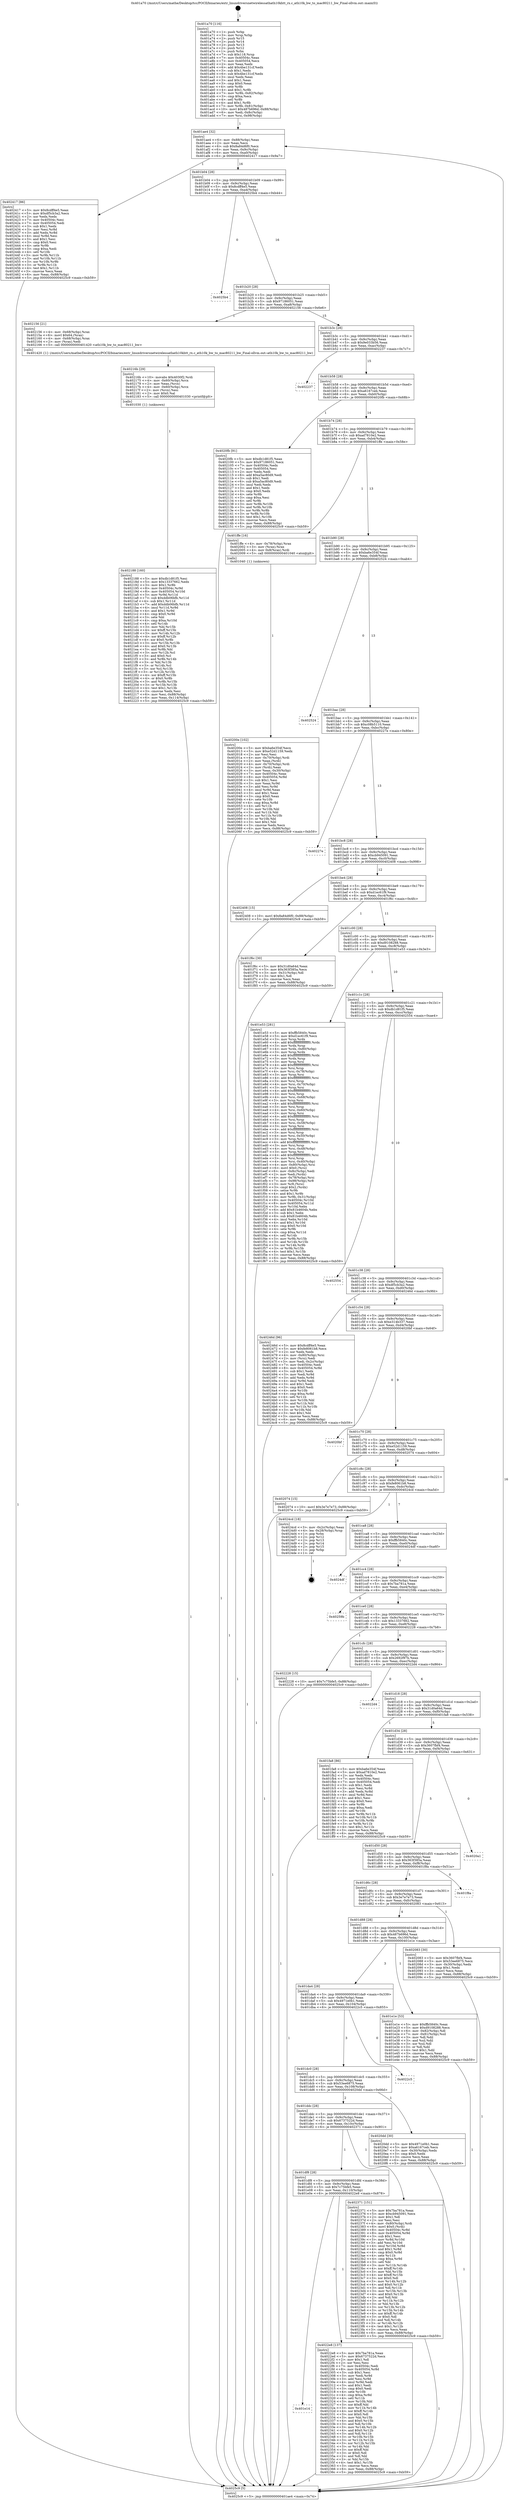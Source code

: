 digraph "0x401a70" {
  label = "0x401a70 (/mnt/c/Users/mathe/Desktop/tcc/POCII/binaries/extr_linuxdriversnetwirelessathath10khtt_rx.c_ath10k_bw_to_mac80211_bw_Final-ollvm.out::main(0))"
  labelloc = "t"
  node[shape=record]

  Entry [label="",width=0.3,height=0.3,shape=circle,fillcolor=black,style=filled]
  "0x401ae4" [label="{
     0x401ae4 [32]\l
     | [instrs]\l
     &nbsp;&nbsp;0x401ae4 \<+6\>: mov -0x88(%rbp),%eax\l
     &nbsp;&nbsp;0x401aea \<+2\>: mov %eax,%ecx\l
     &nbsp;&nbsp;0x401aec \<+6\>: sub $0x8a84d6f0,%ecx\l
     &nbsp;&nbsp;0x401af2 \<+6\>: mov %eax,-0x9c(%rbp)\l
     &nbsp;&nbsp;0x401af8 \<+6\>: mov %ecx,-0xa0(%rbp)\l
     &nbsp;&nbsp;0x401afe \<+6\>: je 0000000000402417 \<main+0x9a7\>\l
  }"]
  "0x402417" [label="{
     0x402417 [86]\l
     | [instrs]\l
     &nbsp;&nbsp;0x402417 \<+5\>: mov $0x8cdff4e5,%eax\l
     &nbsp;&nbsp;0x40241c \<+5\>: mov $0xdf5cb3a2,%ecx\l
     &nbsp;&nbsp;0x402421 \<+2\>: xor %edx,%edx\l
     &nbsp;&nbsp;0x402423 \<+7\>: mov 0x40504c,%esi\l
     &nbsp;&nbsp;0x40242a \<+7\>: mov 0x405054,%edi\l
     &nbsp;&nbsp;0x402431 \<+3\>: sub $0x1,%edx\l
     &nbsp;&nbsp;0x402434 \<+3\>: mov %esi,%r8d\l
     &nbsp;&nbsp;0x402437 \<+3\>: add %edx,%r8d\l
     &nbsp;&nbsp;0x40243a \<+4\>: imul %r8d,%esi\l
     &nbsp;&nbsp;0x40243e \<+3\>: and $0x1,%esi\l
     &nbsp;&nbsp;0x402441 \<+3\>: cmp $0x0,%esi\l
     &nbsp;&nbsp;0x402444 \<+4\>: sete %r9b\l
     &nbsp;&nbsp;0x402448 \<+3\>: cmp $0xa,%edi\l
     &nbsp;&nbsp;0x40244b \<+4\>: setl %r10b\l
     &nbsp;&nbsp;0x40244f \<+3\>: mov %r9b,%r11b\l
     &nbsp;&nbsp;0x402452 \<+3\>: and %r10b,%r11b\l
     &nbsp;&nbsp;0x402455 \<+3\>: xor %r10b,%r9b\l
     &nbsp;&nbsp;0x402458 \<+3\>: or %r9b,%r11b\l
     &nbsp;&nbsp;0x40245b \<+4\>: test $0x1,%r11b\l
     &nbsp;&nbsp;0x40245f \<+3\>: cmovne %ecx,%eax\l
     &nbsp;&nbsp;0x402462 \<+6\>: mov %eax,-0x88(%rbp)\l
     &nbsp;&nbsp;0x402468 \<+5\>: jmp 00000000004025c9 \<main+0xb59\>\l
  }"]
  "0x401b04" [label="{
     0x401b04 [28]\l
     | [instrs]\l
     &nbsp;&nbsp;0x401b04 \<+5\>: jmp 0000000000401b09 \<main+0x99\>\l
     &nbsp;&nbsp;0x401b09 \<+6\>: mov -0x9c(%rbp),%eax\l
     &nbsp;&nbsp;0x401b0f \<+5\>: sub $0x8cdff4e5,%eax\l
     &nbsp;&nbsp;0x401b14 \<+6\>: mov %eax,-0xa4(%rbp)\l
     &nbsp;&nbsp;0x401b1a \<+6\>: je 00000000004025b4 \<main+0xb44\>\l
  }"]
  Exit [label="",width=0.3,height=0.3,shape=circle,fillcolor=black,style=filled,peripheries=2]
  "0x4025b4" [label="{
     0x4025b4\l
  }", style=dashed]
  "0x401b20" [label="{
     0x401b20 [28]\l
     | [instrs]\l
     &nbsp;&nbsp;0x401b20 \<+5\>: jmp 0000000000401b25 \<main+0xb5\>\l
     &nbsp;&nbsp;0x401b25 \<+6\>: mov -0x9c(%rbp),%eax\l
     &nbsp;&nbsp;0x401b2b \<+5\>: sub $0x97186051,%eax\l
     &nbsp;&nbsp;0x401b30 \<+6\>: mov %eax,-0xa8(%rbp)\l
     &nbsp;&nbsp;0x401b36 \<+6\>: je 0000000000402156 \<main+0x6e6\>\l
  }"]
  "0x401e14" [label="{
     0x401e14\l
  }", style=dashed]
  "0x402156" [label="{
     0x402156 [21]\l
     | [instrs]\l
     &nbsp;&nbsp;0x402156 \<+4\>: mov -0x68(%rbp),%rax\l
     &nbsp;&nbsp;0x40215a \<+6\>: movl $0x64,(%rax)\l
     &nbsp;&nbsp;0x402160 \<+4\>: mov -0x68(%rbp),%rax\l
     &nbsp;&nbsp;0x402164 \<+2\>: mov (%rax),%edi\l
     &nbsp;&nbsp;0x402166 \<+5\>: call 0000000000401420 \<ath10k_bw_to_mac80211_bw\>\l
     | [calls]\l
     &nbsp;&nbsp;0x401420 \{1\} (/mnt/c/Users/mathe/Desktop/tcc/POCII/binaries/extr_linuxdriversnetwirelessathath10khtt_rx.c_ath10k_bw_to_mac80211_bw_Final-ollvm.out::ath10k_bw_to_mac80211_bw)\l
  }"]
  "0x401b3c" [label="{
     0x401b3c [28]\l
     | [instrs]\l
     &nbsp;&nbsp;0x401b3c \<+5\>: jmp 0000000000401b41 \<main+0xd1\>\l
     &nbsp;&nbsp;0x401b41 \<+6\>: mov -0x9c(%rbp),%eax\l
     &nbsp;&nbsp;0x401b47 \<+5\>: sub $0x9e033b56,%eax\l
     &nbsp;&nbsp;0x401b4c \<+6\>: mov %eax,-0xac(%rbp)\l
     &nbsp;&nbsp;0x401b52 \<+6\>: je 0000000000402237 \<main+0x7c7\>\l
  }"]
  "0x4022e8" [label="{
     0x4022e8 [137]\l
     | [instrs]\l
     &nbsp;&nbsp;0x4022e8 \<+5\>: mov $0x7ba781a,%eax\l
     &nbsp;&nbsp;0x4022ed \<+5\>: mov $0x6737522d,%ecx\l
     &nbsp;&nbsp;0x4022f2 \<+2\>: mov $0x1,%dl\l
     &nbsp;&nbsp;0x4022f4 \<+2\>: xor %esi,%esi\l
     &nbsp;&nbsp;0x4022f6 \<+7\>: mov 0x40504c,%edi\l
     &nbsp;&nbsp;0x4022fd \<+8\>: mov 0x405054,%r8d\l
     &nbsp;&nbsp;0x402305 \<+3\>: sub $0x1,%esi\l
     &nbsp;&nbsp;0x402308 \<+3\>: mov %edi,%r9d\l
     &nbsp;&nbsp;0x40230b \<+3\>: add %esi,%r9d\l
     &nbsp;&nbsp;0x40230e \<+4\>: imul %r9d,%edi\l
     &nbsp;&nbsp;0x402312 \<+3\>: and $0x1,%edi\l
     &nbsp;&nbsp;0x402315 \<+3\>: cmp $0x0,%edi\l
     &nbsp;&nbsp;0x402318 \<+4\>: sete %r10b\l
     &nbsp;&nbsp;0x40231c \<+4\>: cmp $0xa,%r8d\l
     &nbsp;&nbsp;0x402320 \<+4\>: setl %r11b\l
     &nbsp;&nbsp;0x402324 \<+3\>: mov %r10b,%bl\l
     &nbsp;&nbsp;0x402327 \<+3\>: xor $0xff,%bl\l
     &nbsp;&nbsp;0x40232a \<+3\>: mov %r11b,%r14b\l
     &nbsp;&nbsp;0x40232d \<+4\>: xor $0xff,%r14b\l
     &nbsp;&nbsp;0x402331 \<+3\>: xor $0x0,%dl\l
     &nbsp;&nbsp;0x402334 \<+3\>: mov %bl,%r15b\l
     &nbsp;&nbsp;0x402337 \<+4\>: and $0x0,%r15b\l
     &nbsp;&nbsp;0x40233b \<+3\>: and %dl,%r10b\l
     &nbsp;&nbsp;0x40233e \<+3\>: mov %r14b,%r12b\l
     &nbsp;&nbsp;0x402341 \<+4\>: and $0x0,%r12b\l
     &nbsp;&nbsp;0x402345 \<+3\>: and %dl,%r11b\l
     &nbsp;&nbsp;0x402348 \<+3\>: or %r10b,%r15b\l
     &nbsp;&nbsp;0x40234b \<+3\>: or %r11b,%r12b\l
     &nbsp;&nbsp;0x40234e \<+3\>: xor %r12b,%r15b\l
     &nbsp;&nbsp;0x402351 \<+3\>: or %r14b,%bl\l
     &nbsp;&nbsp;0x402354 \<+3\>: xor $0xff,%bl\l
     &nbsp;&nbsp;0x402357 \<+3\>: or $0x0,%dl\l
     &nbsp;&nbsp;0x40235a \<+2\>: and %dl,%bl\l
     &nbsp;&nbsp;0x40235c \<+3\>: or %bl,%r15b\l
     &nbsp;&nbsp;0x40235f \<+4\>: test $0x1,%r15b\l
     &nbsp;&nbsp;0x402363 \<+3\>: cmovne %ecx,%eax\l
     &nbsp;&nbsp;0x402366 \<+6\>: mov %eax,-0x88(%rbp)\l
     &nbsp;&nbsp;0x40236c \<+5\>: jmp 00000000004025c9 \<main+0xb59\>\l
  }"]
  "0x402237" [label="{
     0x402237\l
  }", style=dashed]
  "0x401b58" [label="{
     0x401b58 [28]\l
     | [instrs]\l
     &nbsp;&nbsp;0x401b58 \<+5\>: jmp 0000000000401b5d \<main+0xed\>\l
     &nbsp;&nbsp;0x401b5d \<+6\>: mov -0x9c(%rbp),%eax\l
     &nbsp;&nbsp;0x401b63 \<+5\>: sub $0xa6167ceb,%eax\l
     &nbsp;&nbsp;0x401b68 \<+6\>: mov %eax,-0xb0(%rbp)\l
     &nbsp;&nbsp;0x401b6e \<+6\>: je 00000000004020fb \<main+0x68b\>\l
  }"]
  "0x401df8" [label="{
     0x401df8 [28]\l
     | [instrs]\l
     &nbsp;&nbsp;0x401df8 \<+5\>: jmp 0000000000401dfd \<main+0x38d\>\l
     &nbsp;&nbsp;0x401dfd \<+6\>: mov -0x9c(%rbp),%eax\l
     &nbsp;&nbsp;0x401e03 \<+5\>: sub $0x7c75bfe5,%eax\l
     &nbsp;&nbsp;0x401e08 \<+6\>: mov %eax,-0x110(%rbp)\l
     &nbsp;&nbsp;0x401e0e \<+6\>: je 00000000004022e8 \<main+0x878\>\l
  }"]
  "0x4020fb" [label="{
     0x4020fb [91]\l
     | [instrs]\l
     &nbsp;&nbsp;0x4020fb \<+5\>: mov $0xdb1d81f5,%eax\l
     &nbsp;&nbsp;0x402100 \<+5\>: mov $0x97186051,%ecx\l
     &nbsp;&nbsp;0x402105 \<+7\>: mov 0x40504c,%edx\l
     &nbsp;&nbsp;0x40210c \<+7\>: mov 0x405054,%esi\l
     &nbsp;&nbsp;0x402113 \<+2\>: mov %edx,%edi\l
     &nbsp;&nbsp;0x402115 \<+6\>: add $0xa5ac80d9,%edi\l
     &nbsp;&nbsp;0x40211b \<+3\>: sub $0x1,%edi\l
     &nbsp;&nbsp;0x40211e \<+6\>: sub $0xa5ac80d9,%edi\l
     &nbsp;&nbsp;0x402124 \<+3\>: imul %edi,%edx\l
     &nbsp;&nbsp;0x402127 \<+3\>: and $0x1,%edx\l
     &nbsp;&nbsp;0x40212a \<+3\>: cmp $0x0,%edx\l
     &nbsp;&nbsp;0x40212d \<+4\>: sete %r8b\l
     &nbsp;&nbsp;0x402131 \<+3\>: cmp $0xa,%esi\l
     &nbsp;&nbsp;0x402134 \<+4\>: setl %r9b\l
     &nbsp;&nbsp;0x402138 \<+3\>: mov %r8b,%r10b\l
     &nbsp;&nbsp;0x40213b \<+3\>: and %r9b,%r10b\l
     &nbsp;&nbsp;0x40213e \<+3\>: xor %r9b,%r8b\l
     &nbsp;&nbsp;0x402141 \<+3\>: or %r8b,%r10b\l
     &nbsp;&nbsp;0x402144 \<+4\>: test $0x1,%r10b\l
     &nbsp;&nbsp;0x402148 \<+3\>: cmovne %ecx,%eax\l
     &nbsp;&nbsp;0x40214b \<+6\>: mov %eax,-0x88(%rbp)\l
     &nbsp;&nbsp;0x402151 \<+5\>: jmp 00000000004025c9 \<main+0xb59\>\l
  }"]
  "0x401b74" [label="{
     0x401b74 [28]\l
     | [instrs]\l
     &nbsp;&nbsp;0x401b74 \<+5\>: jmp 0000000000401b79 \<main+0x109\>\l
     &nbsp;&nbsp;0x401b79 \<+6\>: mov -0x9c(%rbp),%eax\l
     &nbsp;&nbsp;0x401b7f \<+5\>: sub $0xad7810e2,%eax\l
     &nbsp;&nbsp;0x401b84 \<+6\>: mov %eax,-0xb4(%rbp)\l
     &nbsp;&nbsp;0x401b8a \<+6\>: je 0000000000401ffe \<main+0x58e\>\l
  }"]
  "0x402371" [label="{
     0x402371 [151]\l
     | [instrs]\l
     &nbsp;&nbsp;0x402371 \<+5\>: mov $0x7ba781a,%eax\l
     &nbsp;&nbsp;0x402376 \<+5\>: mov $0xcb945091,%ecx\l
     &nbsp;&nbsp;0x40237b \<+2\>: mov $0x1,%dl\l
     &nbsp;&nbsp;0x40237d \<+2\>: xor %esi,%esi\l
     &nbsp;&nbsp;0x40237f \<+4\>: mov -0x80(%rbp),%rdi\l
     &nbsp;&nbsp;0x402383 \<+6\>: movl $0x0,(%rdi)\l
     &nbsp;&nbsp;0x402389 \<+8\>: mov 0x40504c,%r8d\l
     &nbsp;&nbsp;0x402391 \<+8\>: mov 0x405054,%r9d\l
     &nbsp;&nbsp;0x402399 \<+3\>: sub $0x1,%esi\l
     &nbsp;&nbsp;0x40239c \<+3\>: mov %r8d,%r10d\l
     &nbsp;&nbsp;0x40239f \<+3\>: add %esi,%r10d\l
     &nbsp;&nbsp;0x4023a2 \<+4\>: imul %r10d,%r8d\l
     &nbsp;&nbsp;0x4023a6 \<+4\>: and $0x1,%r8d\l
     &nbsp;&nbsp;0x4023aa \<+4\>: cmp $0x0,%r8d\l
     &nbsp;&nbsp;0x4023ae \<+4\>: sete %r11b\l
     &nbsp;&nbsp;0x4023b2 \<+4\>: cmp $0xa,%r9d\l
     &nbsp;&nbsp;0x4023b6 \<+3\>: setl %bl\l
     &nbsp;&nbsp;0x4023b9 \<+3\>: mov %r11b,%r14b\l
     &nbsp;&nbsp;0x4023bc \<+4\>: xor $0xff,%r14b\l
     &nbsp;&nbsp;0x4023c0 \<+3\>: mov %bl,%r15b\l
     &nbsp;&nbsp;0x4023c3 \<+4\>: xor $0xff,%r15b\l
     &nbsp;&nbsp;0x4023c7 \<+3\>: xor $0x0,%dl\l
     &nbsp;&nbsp;0x4023ca \<+3\>: mov %r14b,%r12b\l
     &nbsp;&nbsp;0x4023cd \<+4\>: and $0x0,%r12b\l
     &nbsp;&nbsp;0x4023d1 \<+3\>: and %dl,%r11b\l
     &nbsp;&nbsp;0x4023d4 \<+3\>: mov %r15b,%r13b\l
     &nbsp;&nbsp;0x4023d7 \<+4\>: and $0x0,%r13b\l
     &nbsp;&nbsp;0x4023db \<+2\>: and %dl,%bl\l
     &nbsp;&nbsp;0x4023dd \<+3\>: or %r11b,%r12b\l
     &nbsp;&nbsp;0x4023e0 \<+3\>: or %bl,%r13b\l
     &nbsp;&nbsp;0x4023e3 \<+3\>: xor %r13b,%r12b\l
     &nbsp;&nbsp;0x4023e6 \<+3\>: or %r15b,%r14b\l
     &nbsp;&nbsp;0x4023e9 \<+4\>: xor $0xff,%r14b\l
     &nbsp;&nbsp;0x4023ed \<+3\>: or $0x0,%dl\l
     &nbsp;&nbsp;0x4023f0 \<+3\>: and %dl,%r14b\l
     &nbsp;&nbsp;0x4023f3 \<+3\>: or %r14b,%r12b\l
     &nbsp;&nbsp;0x4023f6 \<+4\>: test $0x1,%r12b\l
     &nbsp;&nbsp;0x4023fa \<+3\>: cmovne %ecx,%eax\l
     &nbsp;&nbsp;0x4023fd \<+6\>: mov %eax,-0x88(%rbp)\l
     &nbsp;&nbsp;0x402403 \<+5\>: jmp 00000000004025c9 \<main+0xb59\>\l
  }"]
  "0x401ffe" [label="{
     0x401ffe [16]\l
     | [instrs]\l
     &nbsp;&nbsp;0x401ffe \<+4\>: mov -0x78(%rbp),%rax\l
     &nbsp;&nbsp;0x402002 \<+3\>: mov (%rax),%rax\l
     &nbsp;&nbsp;0x402005 \<+4\>: mov 0x8(%rax),%rdi\l
     &nbsp;&nbsp;0x402009 \<+5\>: call 0000000000401040 \<atoi@plt\>\l
     | [calls]\l
     &nbsp;&nbsp;0x401040 \{1\} (unknown)\l
  }"]
  "0x401b90" [label="{
     0x401b90 [28]\l
     | [instrs]\l
     &nbsp;&nbsp;0x401b90 \<+5\>: jmp 0000000000401b95 \<main+0x125\>\l
     &nbsp;&nbsp;0x401b95 \<+6\>: mov -0x9c(%rbp),%eax\l
     &nbsp;&nbsp;0x401b9b \<+5\>: sub $0xba6e354f,%eax\l
     &nbsp;&nbsp;0x401ba0 \<+6\>: mov %eax,-0xb8(%rbp)\l
     &nbsp;&nbsp;0x401ba6 \<+6\>: je 0000000000402524 \<main+0xab4\>\l
  }"]
  "0x402188" [label="{
     0x402188 [160]\l
     | [instrs]\l
     &nbsp;&nbsp;0x402188 \<+5\>: mov $0xdb1d81f5,%esi\l
     &nbsp;&nbsp;0x40218d \<+5\>: mov $0x13337662,%edx\l
     &nbsp;&nbsp;0x402192 \<+3\>: mov $0x1,%r8b\l
     &nbsp;&nbsp;0x402195 \<+8\>: mov 0x40504c,%r9d\l
     &nbsp;&nbsp;0x40219d \<+8\>: mov 0x405054,%r10d\l
     &nbsp;&nbsp;0x4021a5 \<+3\>: mov %r9d,%r11d\l
     &nbsp;&nbsp;0x4021a8 \<+7\>: sub $0xddb06bfb,%r11d\l
     &nbsp;&nbsp;0x4021af \<+4\>: sub $0x1,%r11d\l
     &nbsp;&nbsp;0x4021b3 \<+7\>: add $0xddb06bfb,%r11d\l
     &nbsp;&nbsp;0x4021ba \<+4\>: imul %r11d,%r9d\l
     &nbsp;&nbsp;0x4021be \<+4\>: and $0x1,%r9d\l
     &nbsp;&nbsp;0x4021c2 \<+4\>: cmp $0x0,%r9d\l
     &nbsp;&nbsp;0x4021c6 \<+3\>: sete %bl\l
     &nbsp;&nbsp;0x4021c9 \<+4\>: cmp $0xa,%r10d\l
     &nbsp;&nbsp;0x4021cd \<+4\>: setl %r14b\l
     &nbsp;&nbsp;0x4021d1 \<+3\>: mov %bl,%r15b\l
     &nbsp;&nbsp;0x4021d4 \<+4\>: xor $0xff,%r15b\l
     &nbsp;&nbsp;0x4021d8 \<+3\>: mov %r14b,%r12b\l
     &nbsp;&nbsp;0x4021db \<+4\>: xor $0xff,%r12b\l
     &nbsp;&nbsp;0x4021df \<+4\>: xor $0x0,%r8b\l
     &nbsp;&nbsp;0x4021e3 \<+3\>: mov %r15b,%r13b\l
     &nbsp;&nbsp;0x4021e6 \<+4\>: and $0x0,%r13b\l
     &nbsp;&nbsp;0x4021ea \<+3\>: and %r8b,%bl\l
     &nbsp;&nbsp;0x4021ed \<+3\>: mov %r12b,%cl\l
     &nbsp;&nbsp;0x4021f0 \<+3\>: and $0x0,%cl\l
     &nbsp;&nbsp;0x4021f3 \<+3\>: and %r8b,%r14b\l
     &nbsp;&nbsp;0x4021f6 \<+3\>: or %bl,%r13b\l
     &nbsp;&nbsp;0x4021f9 \<+3\>: or %r14b,%cl\l
     &nbsp;&nbsp;0x4021fc \<+3\>: xor %cl,%r13b\l
     &nbsp;&nbsp;0x4021ff \<+3\>: or %r12b,%r15b\l
     &nbsp;&nbsp;0x402202 \<+4\>: xor $0xff,%r15b\l
     &nbsp;&nbsp;0x402206 \<+4\>: or $0x0,%r8b\l
     &nbsp;&nbsp;0x40220a \<+3\>: and %r8b,%r15b\l
     &nbsp;&nbsp;0x40220d \<+3\>: or %r15b,%r13b\l
     &nbsp;&nbsp;0x402210 \<+4\>: test $0x1,%r13b\l
     &nbsp;&nbsp;0x402214 \<+3\>: cmovne %edx,%esi\l
     &nbsp;&nbsp;0x402217 \<+6\>: mov %esi,-0x88(%rbp)\l
     &nbsp;&nbsp;0x40221d \<+6\>: mov %eax,-0x114(%rbp)\l
     &nbsp;&nbsp;0x402223 \<+5\>: jmp 00000000004025c9 \<main+0xb59\>\l
  }"]
  "0x402524" [label="{
     0x402524\l
  }", style=dashed]
  "0x401bac" [label="{
     0x401bac [28]\l
     | [instrs]\l
     &nbsp;&nbsp;0x401bac \<+5\>: jmp 0000000000401bb1 \<main+0x141\>\l
     &nbsp;&nbsp;0x401bb1 \<+6\>: mov -0x9c(%rbp),%eax\l
     &nbsp;&nbsp;0x401bb7 \<+5\>: sub $0xc08b5110,%eax\l
     &nbsp;&nbsp;0x401bbc \<+6\>: mov %eax,-0xbc(%rbp)\l
     &nbsp;&nbsp;0x401bc2 \<+6\>: je 000000000040227e \<main+0x80e\>\l
  }"]
  "0x40216b" [label="{
     0x40216b [29]\l
     | [instrs]\l
     &nbsp;&nbsp;0x40216b \<+10\>: movabs $0x4030f2,%rdi\l
     &nbsp;&nbsp;0x402175 \<+4\>: mov -0x60(%rbp),%rcx\l
     &nbsp;&nbsp;0x402179 \<+2\>: mov %eax,(%rcx)\l
     &nbsp;&nbsp;0x40217b \<+4\>: mov -0x60(%rbp),%rcx\l
     &nbsp;&nbsp;0x40217f \<+2\>: mov (%rcx),%esi\l
     &nbsp;&nbsp;0x402181 \<+2\>: mov $0x0,%al\l
     &nbsp;&nbsp;0x402183 \<+5\>: call 0000000000401030 \<printf@plt\>\l
     | [calls]\l
     &nbsp;&nbsp;0x401030 \{1\} (unknown)\l
  }"]
  "0x40227e" [label="{
     0x40227e\l
  }", style=dashed]
  "0x401bc8" [label="{
     0x401bc8 [28]\l
     | [instrs]\l
     &nbsp;&nbsp;0x401bc8 \<+5\>: jmp 0000000000401bcd \<main+0x15d\>\l
     &nbsp;&nbsp;0x401bcd \<+6\>: mov -0x9c(%rbp),%eax\l
     &nbsp;&nbsp;0x401bd3 \<+5\>: sub $0xcb945091,%eax\l
     &nbsp;&nbsp;0x401bd8 \<+6\>: mov %eax,-0xc0(%rbp)\l
     &nbsp;&nbsp;0x401bde \<+6\>: je 0000000000402408 \<main+0x998\>\l
  }"]
  "0x401ddc" [label="{
     0x401ddc [28]\l
     | [instrs]\l
     &nbsp;&nbsp;0x401ddc \<+5\>: jmp 0000000000401de1 \<main+0x371\>\l
     &nbsp;&nbsp;0x401de1 \<+6\>: mov -0x9c(%rbp),%eax\l
     &nbsp;&nbsp;0x401de7 \<+5\>: sub $0x6737522d,%eax\l
     &nbsp;&nbsp;0x401dec \<+6\>: mov %eax,-0x10c(%rbp)\l
     &nbsp;&nbsp;0x401df2 \<+6\>: je 0000000000402371 \<main+0x901\>\l
  }"]
  "0x402408" [label="{
     0x402408 [15]\l
     | [instrs]\l
     &nbsp;&nbsp;0x402408 \<+10\>: movl $0x8a84d6f0,-0x88(%rbp)\l
     &nbsp;&nbsp;0x402412 \<+5\>: jmp 00000000004025c9 \<main+0xb59\>\l
  }"]
  "0x401be4" [label="{
     0x401be4 [28]\l
     | [instrs]\l
     &nbsp;&nbsp;0x401be4 \<+5\>: jmp 0000000000401be9 \<main+0x179\>\l
     &nbsp;&nbsp;0x401be9 \<+6\>: mov -0x9c(%rbp),%eax\l
     &nbsp;&nbsp;0x401bef \<+5\>: sub $0xd1ec61f9,%eax\l
     &nbsp;&nbsp;0x401bf4 \<+6\>: mov %eax,-0xc4(%rbp)\l
     &nbsp;&nbsp;0x401bfa \<+6\>: je 0000000000401f6c \<main+0x4fc\>\l
  }"]
  "0x4020dd" [label="{
     0x4020dd [30]\l
     | [instrs]\l
     &nbsp;&nbsp;0x4020dd \<+5\>: mov $0x4971e0b1,%eax\l
     &nbsp;&nbsp;0x4020e2 \<+5\>: mov $0xa6167ceb,%ecx\l
     &nbsp;&nbsp;0x4020e7 \<+3\>: mov -0x30(%rbp),%edx\l
     &nbsp;&nbsp;0x4020ea \<+3\>: cmp $0x0,%edx\l
     &nbsp;&nbsp;0x4020ed \<+3\>: cmove %ecx,%eax\l
     &nbsp;&nbsp;0x4020f0 \<+6\>: mov %eax,-0x88(%rbp)\l
     &nbsp;&nbsp;0x4020f6 \<+5\>: jmp 00000000004025c9 \<main+0xb59\>\l
  }"]
  "0x401f6c" [label="{
     0x401f6c [30]\l
     | [instrs]\l
     &nbsp;&nbsp;0x401f6c \<+5\>: mov $0x31d0a64d,%eax\l
     &nbsp;&nbsp;0x401f71 \<+5\>: mov $0x363f385a,%ecx\l
     &nbsp;&nbsp;0x401f76 \<+3\>: mov -0x31(%rbp),%dl\l
     &nbsp;&nbsp;0x401f79 \<+3\>: test $0x1,%dl\l
     &nbsp;&nbsp;0x401f7c \<+3\>: cmovne %ecx,%eax\l
     &nbsp;&nbsp;0x401f7f \<+6\>: mov %eax,-0x88(%rbp)\l
     &nbsp;&nbsp;0x401f85 \<+5\>: jmp 00000000004025c9 \<main+0xb59\>\l
  }"]
  "0x401c00" [label="{
     0x401c00 [28]\l
     | [instrs]\l
     &nbsp;&nbsp;0x401c00 \<+5\>: jmp 0000000000401c05 \<main+0x195\>\l
     &nbsp;&nbsp;0x401c05 \<+6\>: mov -0x9c(%rbp),%eax\l
     &nbsp;&nbsp;0x401c0b \<+5\>: sub $0xd9108288,%eax\l
     &nbsp;&nbsp;0x401c10 \<+6\>: mov %eax,-0xc8(%rbp)\l
     &nbsp;&nbsp;0x401c16 \<+6\>: je 0000000000401e53 \<main+0x3e3\>\l
  }"]
  "0x401dc0" [label="{
     0x401dc0 [28]\l
     | [instrs]\l
     &nbsp;&nbsp;0x401dc0 \<+5\>: jmp 0000000000401dc5 \<main+0x355\>\l
     &nbsp;&nbsp;0x401dc5 \<+6\>: mov -0x9c(%rbp),%eax\l
     &nbsp;&nbsp;0x401dcb \<+5\>: sub $0x53ee6875,%eax\l
     &nbsp;&nbsp;0x401dd0 \<+6\>: mov %eax,-0x108(%rbp)\l
     &nbsp;&nbsp;0x401dd6 \<+6\>: je 00000000004020dd \<main+0x66d\>\l
  }"]
  "0x401e53" [label="{
     0x401e53 [281]\l
     | [instrs]\l
     &nbsp;&nbsp;0x401e53 \<+5\>: mov $0xffb5840c,%eax\l
     &nbsp;&nbsp;0x401e58 \<+5\>: mov $0xd1ec61f9,%ecx\l
     &nbsp;&nbsp;0x401e5d \<+3\>: mov %rsp,%rdx\l
     &nbsp;&nbsp;0x401e60 \<+4\>: add $0xfffffffffffffff0,%rdx\l
     &nbsp;&nbsp;0x401e64 \<+3\>: mov %rdx,%rsp\l
     &nbsp;&nbsp;0x401e67 \<+4\>: mov %rdx,-0x80(%rbp)\l
     &nbsp;&nbsp;0x401e6b \<+3\>: mov %rsp,%rdx\l
     &nbsp;&nbsp;0x401e6e \<+4\>: add $0xfffffffffffffff0,%rdx\l
     &nbsp;&nbsp;0x401e72 \<+3\>: mov %rdx,%rsp\l
     &nbsp;&nbsp;0x401e75 \<+3\>: mov %rsp,%rsi\l
     &nbsp;&nbsp;0x401e78 \<+4\>: add $0xfffffffffffffff0,%rsi\l
     &nbsp;&nbsp;0x401e7c \<+3\>: mov %rsi,%rsp\l
     &nbsp;&nbsp;0x401e7f \<+4\>: mov %rsi,-0x78(%rbp)\l
     &nbsp;&nbsp;0x401e83 \<+3\>: mov %rsp,%rsi\l
     &nbsp;&nbsp;0x401e86 \<+4\>: add $0xfffffffffffffff0,%rsi\l
     &nbsp;&nbsp;0x401e8a \<+3\>: mov %rsi,%rsp\l
     &nbsp;&nbsp;0x401e8d \<+4\>: mov %rsi,-0x70(%rbp)\l
     &nbsp;&nbsp;0x401e91 \<+3\>: mov %rsp,%rsi\l
     &nbsp;&nbsp;0x401e94 \<+4\>: add $0xfffffffffffffff0,%rsi\l
     &nbsp;&nbsp;0x401e98 \<+3\>: mov %rsi,%rsp\l
     &nbsp;&nbsp;0x401e9b \<+4\>: mov %rsi,-0x68(%rbp)\l
     &nbsp;&nbsp;0x401e9f \<+3\>: mov %rsp,%rsi\l
     &nbsp;&nbsp;0x401ea2 \<+4\>: add $0xfffffffffffffff0,%rsi\l
     &nbsp;&nbsp;0x401ea6 \<+3\>: mov %rsi,%rsp\l
     &nbsp;&nbsp;0x401ea9 \<+4\>: mov %rsi,-0x60(%rbp)\l
     &nbsp;&nbsp;0x401ead \<+3\>: mov %rsp,%rsi\l
     &nbsp;&nbsp;0x401eb0 \<+4\>: add $0xfffffffffffffff0,%rsi\l
     &nbsp;&nbsp;0x401eb4 \<+3\>: mov %rsi,%rsp\l
     &nbsp;&nbsp;0x401eb7 \<+4\>: mov %rsi,-0x58(%rbp)\l
     &nbsp;&nbsp;0x401ebb \<+3\>: mov %rsp,%rsi\l
     &nbsp;&nbsp;0x401ebe \<+4\>: add $0xfffffffffffffff0,%rsi\l
     &nbsp;&nbsp;0x401ec2 \<+3\>: mov %rsi,%rsp\l
     &nbsp;&nbsp;0x401ec5 \<+4\>: mov %rsi,-0x50(%rbp)\l
     &nbsp;&nbsp;0x401ec9 \<+3\>: mov %rsp,%rsi\l
     &nbsp;&nbsp;0x401ecc \<+4\>: add $0xfffffffffffffff0,%rsi\l
     &nbsp;&nbsp;0x401ed0 \<+3\>: mov %rsi,%rsp\l
     &nbsp;&nbsp;0x401ed3 \<+4\>: mov %rsi,-0x48(%rbp)\l
     &nbsp;&nbsp;0x401ed7 \<+3\>: mov %rsp,%rsi\l
     &nbsp;&nbsp;0x401eda \<+4\>: add $0xfffffffffffffff0,%rsi\l
     &nbsp;&nbsp;0x401ede \<+3\>: mov %rsi,%rsp\l
     &nbsp;&nbsp;0x401ee1 \<+4\>: mov %rsi,-0x40(%rbp)\l
     &nbsp;&nbsp;0x401ee5 \<+4\>: mov -0x80(%rbp),%rsi\l
     &nbsp;&nbsp;0x401ee9 \<+6\>: movl $0x0,(%rsi)\l
     &nbsp;&nbsp;0x401eef \<+6\>: mov -0x8c(%rbp),%edi\l
     &nbsp;&nbsp;0x401ef5 \<+2\>: mov %edi,(%rdx)\l
     &nbsp;&nbsp;0x401ef7 \<+4\>: mov -0x78(%rbp),%rsi\l
     &nbsp;&nbsp;0x401efb \<+7\>: mov -0x98(%rbp),%r8\l
     &nbsp;&nbsp;0x401f02 \<+3\>: mov %r8,(%rsi)\l
     &nbsp;&nbsp;0x401f05 \<+3\>: cmpl $0x2,(%rdx)\l
     &nbsp;&nbsp;0x401f08 \<+4\>: setne %r9b\l
     &nbsp;&nbsp;0x401f0c \<+4\>: and $0x1,%r9b\l
     &nbsp;&nbsp;0x401f10 \<+4\>: mov %r9b,-0x31(%rbp)\l
     &nbsp;&nbsp;0x401f14 \<+8\>: mov 0x40504c,%r10d\l
     &nbsp;&nbsp;0x401f1c \<+8\>: mov 0x405054,%r11d\l
     &nbsp;&nbsp;0x401f24 \<+3\>: mov %r10d,%ebx\l
     &nbsp;&nbsp;0x401f27 \<+6\>: add $0x81b4604b,%ebx\l
     &nbsp;&nbsp;0x401f2d \<+3\>: sub $0x1,%ebx\l
     &nbsp;&nbsp;0x401f30 \<+6\>: sub $0x81b4604b,%ebx\l
     &nbsp;&nbsp;0x401f36 \<+4\>: imul %ebx,%r10d\l
     &nbsp;&nbsp;0x401f3a \<+4\>: and $0x1,%r10d\l
     &nbsp;&nbsp;0x401f3e \<+4\>: cmp $0x0,%r10d\l
     &nbsp;&nbsp;0x401f42 \<+4\>: sete %r9b\l
     &nbsp;&nbsp;0x401f46 \<+4\>: cmp $0xa,%r11d\l
     &nbsp;&nbsp;0x401f4a \<+4\>: setl %r14b\l
     &nbsp;&nbsp;0x401f4e \<+3\>: mov %r9b,%r15b\l
     &nbsp;&nbsp;0x401f51 \<+3\>: and %r14b,%r15b\l
     &nbsp;&nbsp;0x401f54 \<+3\>: xor %r14b,%r9b\l
     &nbsp;&nbsp;0x401f57 \<+3\>: or %r9b,%r15b\l
     &nbsp;&nbsp;0x401f5a \<+4\>: test $0x1,%r15b\l
     &nbsp;&nbsp;0x401f5e \<+3\>: cmovne %ecx,%eax\l
     &nbsp;&nbsp;0x401f61 \<+6\>: mov %eax,-0x88(%rbp)\l
     &nbsp;&nbsp;0x401f67 \<+5\>: jmp 00000000004025c9 \<main+0xb59\>\l
  }"]
  "0x401c1c" [label="{
     0x401c1c [28]\l
     | [instrs]\l
     &nbsp;&nbsp;0x401c1c \<+5\>: jmp 0000000000401c21 \<main+0x1b1\>\l
     &nbsp;&nbsp;0x401c21 \<+6\>: mov -0x9c(%rbp),%eax\l
     &nbsp;&nbsp;0x401c27 \<+5\>: sub $0xdb1d81f5,%eax\l
     &nbsp;&nbsp;0x401c2c \<+6\>: mov %eax,-0xcc(%rbp)\l
     &nbsp;&nbsp;0x401c32 \<+6\>: je 0000000000402554 \<main+0xae4\>\l
  }"]
  "0x4022c5" [label="{
     0x4022c5\l
  }", style=dashed]
  "0x402554" [label="{
     0x402554\l
  }", style=dashed]
  "0x401c38" [label="{
     0x401c38 [28]\l
     | [instrs]\l
     &nbsp;&nbsp;0x401c38 \<+5\>: jmp 0000000000401c3d \<main+0x1cd\>\l
     &nbsp;&nbsp;0x401c3d \<+6\>: mov -0x9c(%rbp),%eax\l
     &nbsp;&nbsp;0x401c43 \<+5\>: sub $0xdf5cb3a2,%eax\l
     &nbsp;&nbsp;0x401c48 \<+6\>: mov %eax,-0xd0(%rbp)\l
     &nbsp;&nbsp;0x401c4e \<+6\>: je 000000000040246d \<main+0x9fd\>\l
  }"]
  "0x40200e" [label="{
     0x40200e [102]\l
     | [instrs]\l
     &nbsp;&nbsp;0x40200e \<+5\>: mov $0xba6e354f,%ecx\l
     &nbsp;&nbsp;0x402013 \<+5\>: mov $0xe52d1159,%edx\l
     &nbsp;&nbsp;0x402018 \<+2\>: xor %esi,%esi\l
     &nbsp;&nbsp;0x40201a \<+4\>: mov -0x70(%rbp),%rdi\l
     &nbsp;&nbsp;0x40201e \<+2\>: mov %eax,(%rdi)\l
     &nbsp;&nbsp;0x402020 \<+4\>: mov -0x70(%rbp),%rdi\l
     &nbsp;&nbsp;0x402024 \<+2\>: mov (%rdi),%eax\l
     &nbsp;&nbsp;0x402026 \<+3\>: mov %eax,-0x30(%rbp)\l
     &nbsp;&nbsp;0x402029 \<+7\>: mov 0x40504c,%eax\l
     &nbsp;&nbsp;0x402030 \<+8\>: mov 0x405054,%r8d\l
     &nbsp;&nbsp;0x402038 \<+3\>: sub $0x1,%esi\l
     &nbsp;&nbsp;0x40203b \<+3\>: mov %eax,%r9d\l
     &nbsp;&nbsp;0x40203e \<+3\>: add %esi,%r9d\l
     &nbsp;&nbsp;0x402041 \<+4\>: imul %r9d,%eax\l
     &nbsp;&nbsp;0x402045 \<+3\>: and $0x1,%eax\l
     &nbsp;&nbsp;0x402048 \<+3\>: cmp $0x0,%eax\l
     &nbsp;&nbsp;0x40204b \<+4\>: sete %r10b\l
     &nbsp;&nbsp;0x40204f \<+4\>: cmp $0xa,%r8d\l
     &nbsp;&nbsp;0x402053 \<+4\>: setl %r11b\l
     &nbsp;&nbsp;0x402057 \<+3\>: mov %r10b,%bl\l
     &nbsp;&nbsp;0x40205a \<+3\>: and %r11b,%bl\l
     &nbsp;&nbsp;0x40205d \<+3\>: xor %r11b,%r10b\l
     &nbsp;&nbsp;0x402060 \<+3\>: or %r10b,%bl\l
     &nbsp;&nbsp;0x402063 \<+3\>: test $0x1,%bl\l
     &nbsp;&nbsp;0x402066 \<+3\>: cmovne %edx,%ecx\l
     &nbsp;&nbsp;0x402069 \<+6\>: mov %ecx,-0x88(%rbp)\l
     &nbsp;&nbsp;0x40206f \<+5\>: jmp 00000000004025c9 \<main+0xb59\>\l
  }"]
  "0x40246d" [label="{
     0x40246d [96]\l
     | [instrs]\l
     &nbsp;&nbsp;0x40246d \<+5\>: mov $0x8cdff4e5,%eax\l
     &nbsp;&nbsp;0x402472 \<+5\>: mov $0xfe8061b8,%ecx\l
     &nbsp;&nbsp;0x402477 \<+2\>: xor %edx,%edx\l
     &nbsp;&nbsp;0x402479 \<+4\>: mov -0x80(%rbp),%rsi\l
     &nbsp;&nbsp;0x40247d \<+2\>: mov (%rsi),%edi\l
     &nbsp;&nbsp;0x40247f \<+3\>: mov %edi,-0x2c(%rbp)\l
     &nbsp;&nbsp;0x402482 \<+7\>: mov 0x40504c,%edi\l
     &nbsp;&nbsp;0x402489 \<+8\>: mov 0x405054,%r8d\l
     &nbsp;&nbsp;0x402491 \<+3\>: sub $0x1,%edx\l
     &nbsp;&nbsp;0x402494 \<+3\>: mov %edi,%r9d\l
     &nbsp;&nbsp;0x402497 \<+3\>: add %edx,%r9d\l
     &nbsp;&nbsp;0x40249a \<+4\>: imul %r9d,%edi\l
     &nbsp;&nbsp;0x40249e \<+3\>: and $0x1,%edi\l
     &nbsp;&nbsp;0x4024a1 \<+3\>: cmp $0x0,%edi\l
     &nbsp;&nbsp;0x4024a4 \<+4\>: sete %r10b\l
     &nbsp;&nbsp;0x4024a8 \<+4\>: cmp $0xa,%r8d\l
     &nbsp;&nbsp;0x4024ac \<+4\>: setl %r11b\l
     &nbsp;&nbsp;0x4024b0 \<+3\>: mov %r10b,%bl\l
     &nbsp;&nbsp;0x4024b3 \<+3\>: and %r11b,%bl\l
     &nbsp;&nbsp;0x4024b6 \<+3\>: xor %r11b,%r10b\l
     &nbsp;&nbsp;0x4024b9 \<+3\>: or %r10b,%bl\l
     &nbsp;&nbsp;0x4024bc \<+3\>: test $0x1,%bl\l
     &nbsp;&nbsp;0x4024bf \<+3\>: cmovne %ecx,%eax\l
     &nbsp;&nbsp;0x4024c2 \<+6\>: mov %eax,-0x88(%rbp)\l
     &nbsp;&nbsp;0x4024c8 \<+5\>: jmp 00000000004025c9 \<main+0xb59\>\l
  }"]
  "0x401c54" [label="{
     0x401c54 [28]\l
     | [instrs]\l
     &nbsp;&nbsp;0x401c54 \<+5\>: jmp 0000000000401c59 \<main+0x1e9\>\l
     &nbsp;&nbsp;0x401c59 \<+6\>: mov -0x9c(%rbp),%eax\l
     &nbsp;&nbsp;0x401c5f \<+5\>: sub $0xe314b337,%eax\l
     &nbsp;&nbsp;0x401c64 \<+6\>: mov %eax,-0xd4(%rbp)\l
     &nbsp;&nbsp;0x401c6a \<+6\>: je 00000000004020bf \<main+0x64f\>\l
  }"]
  "0x401a70" [label="{
     0x401a70 [116]\l
     | [instrs]\l
     &nbsp;&nbsp;0x401a70 \<+1\>: push %rbp\l
     &nbsp;&nbsp;0x401a71 \<+3\>: mov %rsp,%rbp\l
     &nbsp;&nbsp;0x401a74 \<+2\>: push %r15\l
     &nbsp;&nbsp;0x401a76 \<+2\>: push %r14\l
     &nbsp;&nbsp;0x401a78 \<+2\>: push %r13\l
     &nbsp;&nbsp;0x401a7a \<+2\>: push %r12\l
     &nbsp;&nbsp;0x401a7c \<+1\>: push %rbx\l
     &nbsp;&nbsp;0x401a7d \<+7\>: sub $0x118,%rsp\l
     &nbsp;&nbsp;0x401a84 \<+7\>: mov 0x40504c,%eax\l
     &nbsp;&nbsp;0x401a8b \<+7\>: mov 0x405054,%ecx\l
     &nbsp;&nbsp;0x401a92 \<+2\>: mov %eax,%edx\l
     &nbsp;&nbsp;0x401a94 \<+6\>: add $0x4be131cf,%edx\l
     &nbsp;&nbsp;0x401a9a \<+3\>: sub $0x1,%edx\l
     &nbsp;&nbsp;0x401a9d \<+6\>: sub $0x4be131cf,%edx\l
     &nbsp;&nbsp;0x401aa3 \<+3\>: imul %edx,%eax\l
     &nbsp;&nbsp;0x401aa6 \<+3\>: and $0x1,%eax\l
     &nbsp;&nbsp;0x401aa9 \<+3\>: cmp $0x0,%eax\l
     &nbsp;&nbsp;0x401aac \<+4\>: sete %r8b\l
     &nbsp;&nbsp;0x401ab0 \<+4\>: and $0x1,%r8b\l
     &nbsp;&nbsp;0x401ab4 \<+7\>: mov %r8b,-0x82(%rbp)\l
     &nbsp;&nbsp;0x401abb \<+3\>: cmp $0xa,%ecx\l
     &nbsp;&nbsp;0x401abe \<+4\>: setl %r8b\l
     &nbsp;&nbsp;0x401ac2 \<+4\>: and $0x1,%r8b\l
     &nbsp;&nbsp;0x401ac6 \<+7\>: mov %r8b,-0x81(%rbp)\l
     &nbsp;&nbsp;0x401acd \<+10\>: movl $0x487b696d,-0x88(%rbp)\l
     &nbsp;&nbsp;0x401ad7 \<+6\>: mov %edi,-0x8c(%rbp)\l
     &nbsp;&nbsp;0x401add \<+7\>: mov %rsi,-0x98(%rbp)\l
  }"]
  "0x4020bf" [label="{
     0x4020bf\l
  }", style=dashed]
  "0x401c70" [label="{
     0x401c70 [28]\l
     | [instrs]\l
     &nbsp;&nbsp;0x401c70 \<+5\>: jmp 0000000000401c75 \<main+0x205\>\l
     &nbsp;&nbsp;0x401c75 \<+6\>: mov -0x9c(%rbp),%eax\l
     &nbsp;&nbsp;0x401c7b \<+5\>: sub $0xe52d1159,%eax\l
     &nbsp;&nbsp;0x401c80 \<+6\>: mov %eax,-0xd8(%rbp)\l
     &nbsp;&nbsp;0x401c86 \<+6\>: je 0000000000402074 \<main+0x604\>\l
  }"]
  "0x4025c9" [label="{
     0x4025c9 [5]\l
     | [instrs]\l
     &nbsp;&nbsp;0x4025c9 \<+5\>: jmp 0000000000401ae4 \<main+0x74\>\l
  }"]
  "0x402074" [label="{
     0x402074 [15]\l
     | [instrs]\l
     &nbsp;&nbsp;0x402074 \<+10\>: movl $0x3e7e7e73,-0x88(%rbp)\l
     &nbsp;&nbsp;0x40207e \<+5\>: jmp 00000000004025c9 \<main+0xb59\>\l
  }"]
  "0x401c8c" [label="{
     0x401c8c [28]\l
     | [instrs]\l
     &nbsp;&nbsp;0x401c8c \<+5\>: jmp 0000000000401c91 \<main+0x221\>\l
     &nbsp;&nbsp;0x401c91 \<+6\>: mov -0x9c(%rbp),%eax\l
     &nbsp;&nbsp;0x401c97 \<+5\>: sub $0xfe8061b8,%eax\l
     &nbsp;&nbsp;0x401c9c \<+6\>: mov %eax,-0xdc(%rbp)\l
     &nbsp;&nbsp;0x401ca2 \<+6\>: je 00000000004024cd \<main+0xa5d\>\l
  }"]
  "0x401da4" [label="{
     0x401da4 [28]\l
     | [instrs]\l
     &nbsp;&nbsp;0x401da4 \<+5\>: jmp 0000000000401da9 \<main+0x339\>\l
     &nbsp;&nbsp;0x401da9 \<+6\>: mov -0x9c(%rbp),%eax\l
     &nbsp;&nbsp;0x401daf \<+5\>: sub $0x4971e0b1,%eax\l
     &nbsp;&nbsp;0x401db4 \<+6\>: mov %eax,-0x104(%rbp)\l
     &nbsp;&nbsp;0x401dba \<+6\>: je 00000000004022c5 \<main+0x855\>\l
  }"]
  "0x4024cd" [label="{
     0x4024cd [18]\l
     | [instrs]\l
     &nbsp;&nbsp;0x4024cd \<+3\>: mov -0x2c(%rbp),%eax\l
     &nbsp;&nbsp;0x4024d0 \<+4\>: lea -0x28(%rbp),%rsp\l
     &nbsp;&nbsp;0x4024d4 \<+1\>: pop %rbx\l
     &nbsp;&nbsp;0x4024d5 \<+2\>: pop %r12\l
     &nbsp;&nbsp;0x4024d7 \<+2\>: pop %r13\l
     &nbsp;&nbsp;0x4024d9 \<+2\>: pop %r14\l
     &nbsp;&nbsp;0x4024db \<+2\>: pop %r15\l
     &nbsp;&nbsp;0x4024dd \<+1\>: pop %rbp\l
     &nbsp;&nbsp;0x4024de \<+1\>: ret\l
  }"]
  "0x401ca8" [label="{
     0x401ca8 [28]\l
     | [instrs]\l
     &nbsp;&nbsp;0x401ca8 \<+5\>: jmp 0000000000401cad \<main+0x23d\>\l
     &nbsp;&nbsp;0x401cad \<+6\>: mov -0x9c(%rbp),%eax\l
     &nbsp;&nbsp;0x401cb3 \<+5\>: sub $0xffb5840c,%eax\l
     &nbsp;&nbsp;0x401cb8 \<+6\>: mov %eax,-0xe0(%rbp)\l
     &nbsp;&nbsp;0x401cbe \<+6\>: je 00000000004024df \<main+0xa6f\>\l
  }"]
  "0x401e1e" [label="{
     0x401e1e [53]\l
     | [instrs]\l
     &nbsp;&nbsp;0x401e1e \<+5\>: mov $0xffb5840c,%eax\l
     &nbsp;&nbsp;0x401e23 \<+5\>: mov $0xd9108288,%ecx\l
     &nbsp;&nbsp;0x401e28 \<+6\>: mov -0x82(%rbp),%dl\l
     &nbsp;&nbsp;0x401e2e \<+7\>: mov -0x81(%rbp),%sil\l
     &nbsp;&nbsp;0x401e35 \<+3\>: mov %dl,%dil\l
     &nbsp;&nbsp;0x401e38 \<+3\>: and %sil,%dil\l
     &nbsp;&nbsp;0x401e3b \<+3\>: xor %sil,%dl\l
     &nbsp;&nbsp;0x401e3e \<+3\>: or %dl,%dil\l
     &nbsp;&nbsp;0x401e41 \<+4\>: test $0x1,%dil\l
     &nbsp;&nbsp;0x401e45 \<+3\>: cmovne %ecx,%eax\l
     &nbsp;&nbsp;0x401e48 \<+6\>: mov %eax,-0x88(%rbp)\l
     &nbsp;&nbsp;0x401e4e \<+5\>: jmp 00000000004025c9 \<main+0xb59\>\l
  }"]
  "0x4024df" [label="{
     0x4024df\l
  }", style=dashed]
  "0x401cc4" [label="{
     0x401cc4 [28]\l
     | [instrs]\l
     &nbsp;&nbsp;0x401cc4 \<+5\>: jmp 0000000000401cc9 \<main+0x259\>\l
     &nbsp;&nbsp;0x401cc9 \<+6\>: mov -0x9c(%rbp),%eax\l
     &nbsp;&nbsp;0x401ccf \<+5\>: sub $0x7ba781a,%eax\l
     &nbsp;&nbsp;0x401cd4 \<+6\>: mov %eax,-0xe4(%rbp)\l
     &nbsp;&nbsp;0x401cda \<+6\>: je 000000000040259b \<main+0xb2b\>\l
  }"]
  "0x401d88" [label="{
     0x401d88 [28]\l
     | [instrs]\l
     &nbsp;&nbsp;0x401d88 \<+5\>: jmp 0000000000401d8d \<main+0x31d\>\l
     &nbsp;&nbsp;0x401d8d \<+6\>: mov -0x9c(%rbp),%eax\l
     &nbsp;&nbsp;0x401d93 \<+5\>: sub $0x487b696d,%eax\l
     &nbsp;&nbsp;0x401d98 \<+6\>: mov %eax,-0x100(%rbp)\l
     &nbsp;&nbsp;0x401d9e \<+6\>: je 0000000000401e1e \<main+0x3ae\>\l
  }"]
  "0x40259b" [label="{
     0x40259b\l
  }", style=dashed]
  "0x401ce0" [label="{
     0x401ce0 [28]\l
     | [instrs]\l
     &nbsp;&nbsp;0x401ce0 \<+5\>: jmp 0000000000401ce5 \<main+0x275\>\l
     &nbsp;&nbsp;0x401ce5 \<+6\>: mov -0x9c(%rbp),%eax\l
     &nbsp;&nbsp;0x401ceb \<+5\>: sub $0x13337662,%eax\l
     &nbsp;&nbsp;0x401cf0 \<+6\>: mov %eax,-0xe8(%rbp)\l
     &nbsp;&nbsp;0x401cf6 \<+6\>: je 0000000000402228 \<main+0x7b8\>\l
  }"]
  "0x402083" [label="{
     0x402083 [30]\l
     | [instrs]\l
     &nbsp;&nbsp;0x402083 \<+5\>: mov $0x3607fbf4,%eax\l
     &nbsp;&nbsp;0x402088 \<+5\>: mov $0x53ee6875,%ecx\l
     &nbsp;&nbsp;0x40208d \<+3\>: mov -0x30(%rbp),%edx\l
     &nbsp;&nbsp;0x402090 \<+3\>: cmp $0x1,%edx\l
     &nbsp;&nbsp;0x402093 \<+3\>: cmovl %ecx,%eax\l
     &nbsp;&nbsp;0x402096 \<+6\>: mov %eax,-0x88(%rbp)\l
     &nbsp;&nbsp;0x40209c \<+5\>: jmp 00000000004025c9 \<main+0xb59\>\l
  }"]
  "0x402228" [label="{
     0x402228 [15]\l
     | [instrs]\l
     &nbsp;&nbsp;0x402228 \<+10\>: movl $0x7c75bfe5,-0x88(%rbp)\l
     &nbsp;&nbsp;0x402232 \<+5\>: jmp 00000000004025c9 \<main+0xb59\>\l
  }"]
  "0x401cfc" [label="{
     0x401cfc [28]\l
     | [instrs]\l
     &nbsp;&nbsp;0x401cfc \<+5\>: jmp 0000000000401d01 \<main+0x291\>\l
     &nbsp;&nbsp;0x401d01 \<+6\>: mov -0x9c(%rbp),%eax\l
     &nbsp;&nbsp;0x401d07 \<+5\>: sub $0x2692f97b,%eax\l
     &nbsp;&nbsp;0x401d0c \<+6\>: mov %eax,-0xec(%rbp)\l
     &nbsp;&nbsp;0x401d12 \<+6\>: je 00000000004022d4 \<main+0x864\>\l
  }"]
  "0x401d6c" [label="{
     0x401d6c [28]\l
     | [instrs]\l
     &nbsp;&nbsp;0x401d6c \<+5\>: jmp 0000000000401d71 \<main+0x301\>\l
     &nbsp;&nbsp;0x401d71 \<+6\>: mov -0x9c(%rbp),%eax\l
     &nbsp;&nbsp;0x401d77 \<+5\>: sub $0x3e7e7e73,%eax\l
     &nbsp;&nbsp;0x401d7c \<+6\>: mov %eax,-0xfc(%rbp)\l
     &nbsp;&nbsp;0x401d82 \<+6\>: je 0000000000402083 \<main+0x613\>\l
  }"]
  "0x4022d4" [label="{
     0x4022d4\l
  }", style=dashed]
  "0x401d18" [label="{
     0x401d18 [28]\l
     | [instrs]\l
     &nbsp;&nbsp;0x401d18 \<+5\>: jmp 0000000000401d1d \<main+0x2ad\>\l
     &nbsp;&nbsp;0x401d1d \<+6\>: mov -0x9c(%rbp),%eax\l
     &nbsp;&nbsp;0x401d23 \<+5\>: sub $0x31d0a64d,%eax\l
     &nbsp;&nbsp;0x401d28 \<+6\>: mov %eax,-0xf0(%rbp)\l
     &nbsp;&nbsp;0x401d2e \<+6\>: je 0000000000401fa8 \<main+0x538\>\l
  }"]
  "0x401f8a" [label="{
     0x401f8a\l
  }", style=dashed]
  "0x401fa8" [label="{
     0x401fa8 [86]\l
     | [instrs]\l
     &nbsp;&nbsp;0x401fa8 \<+5\>: mov $0xba6e354f,%eax\l
     &nbsp;&nbsp;0x401fad \<+5\>: mov $0xad7810e2,%ecx\l
     &nbsp;&nbsp;0x401fb2 \<+2\>: xor %edx,%edx\l
     &nbsp;&nbsp;0x401fb4 \<+7\>: mov 0x40504c,%esi\l
     &nbsp;&nbsp;0x401fbb \<+7\>: mov 0x405054,%edi\l
     &nbsp;&nbsp;0x401fc2 \<+3\>: sub $0x1,%edx\l
     &nbsp;&nbsp;0x401fc5 \<+3\>: mov %esi,%r8d\l
     &nbsp;&nbsp;0x401fc8 \<+3\>: add %edx,%r8d\l
     &nbsp;&nbsp;0x401fcb \<+4\>: imul %r8d,%esi\l
     &nbsp;&nbsp;0x401fcf \<+3\>: and $0x1,%esi\l
     &nbsp;&nbsp;0x401fd2 \<+3\>: cmp $0x0,%esi\l
     &nbsp;&nbsp;0x401fd5 \<+4\>: sete %r9b\l
     &nbsp;&nbsp;0x401fd9 \<+3\>: cmp $0xa,%edi\l
     &nbsp;&nbsp;0x401fdc \<+4\>: setl %r10b\l
     &nbsp;&nbsp;0x401fe0 \<+3\>: mov %r9b,%r11b\l
     &nbsp;&nbsp;0x401fe3 \<+3\>: and %r10b,%r11b\l
     &nbsp;&nbsp;0x401fe6 \<+3\>: xor %r10b,%r9b\l
     &nbsp;&nbsp;0x401fe9 \<+3\>: or %r9b,%r11b\l
     &nbsp;&nbsp;0x401fec \<+4\>: test $0x1,%r11b\l
     &nbsp;&nbsp;0x401ff0 \<+3\>: cmovne %ecx,%eax\l
     &nbsp;&nbsp;0x401ff3 \<+6\>: mov %eax,-0x88(%rbp)\l
     &nbsp;&nbsp;0x401ff9 \<+5\>: jmp 00000000004025c9 \<main+0xb59\>\l
  }"]
  "0x401d34" [label="{
     0x401d34 [28]\l
     | [instrs]\l
     &nbsp;&nbsp;0x401d34 \<+5\>: jmp 0000000000401d39 \<main+0x2c9\>\l
     &nbsp;&nbsp;0x401d39 \<+6\>: mov -0x9c(%rbp),%eax\l
     &nbsp;&nbsp;0x401d3f \<+5\>: sub $0x3607fbf4,%eax\l
     &nbsp;&nbsp;0x401d44 \<+6\>: mov %eax,-0xf4(%rbp)\l
     &nbsp;&nbsp;0x401d4a \<+6\>: je 00000000004020a1 \<main+0x631\>\l
  }"]
  "0x401d50" [label="{
     0x401d50 [28]\l
     | [instrs]\l
     &nbsp;&nbsp;0x401d50 \<+5\>: jmp 0000000000401d55 \<main+0x2e5\>\l
     &nbsp;&nbsp;0x401d55 \<+6\>: mov -0x9c(%rbp),%eax\l
     &nbsp;&nbsp;0x401d5b \<+5\>: sub $0x363f385a,%eax\l
     &nbsp;&nbsp;0x401d60 \<+6\>: mov %eax,-0xf8(%rbp)\l
     &nbsp;&nbsp;0x401d66 \<+6\>: je 0000000000401f8a \<main+0x51a\>\l
  }"]
  "0x4020a1" [label="{
     0x4020a1\l
  }", style=dashed]
  Entry -> "0x401a70" [label=" 1"]
  "0x401ae4" -> "0x402417" [label=" 1"]
  "0x401ae4" -> "0x401b04" [label=" 16"]
  "0x4024cd" -> Exit [label=" 1"]
  "0x401b04" -> "0x4025b4" [label=" 0"]
  "0x401b04" -> "0x401b20" [label=" 16"]
  "0x40246d" -> "0x4025c9" [label=" 1"]
  "0x401b20" -> "0x402156" [label=" 1"]
  "0x401b20" -> "0x401b3c" [label=" 15"]
  "0x402417" -> "0x4025c9" [label=" 1"]
  "0x401b3c" -> "0x402237" [label=" 0"]
  "0x401b3c" -> "0x401b58" [label=" 15"]
  "0x402408" -> "0x4025c9" [label=" 1"]
  "0x401b58" -> "0x4020fb" [label=" 1"]
  "0x401b58" -> "0x401b74" [label=" 14"]
  "0x4022e8" -> "0x4025c9" [label=" 1"]
  "0x401b74" -> "0x401ffe" [label=" 1"]
  "0x401b74" -> "0x401b90" [label=" 13"]
  "0x401df8" -> "0x401e14" [label=" 0"]
  "0x401b90" -> "0x402524" [label=" 0"]
  "0x401b90" -> "0x401bac" [label=" 13"]
  "0x402371" -> "0x4025c9" [label=" 1"]
  "0x401bac" -> "0x40227e" [label=" 0"]
  "0x401bac" -> "0x401bc8" [label=" 13"]
  "0x401ddc" -> "0x401df8" [label=" 1"]
  "0x401bc8" -> "0x402408" [label=" 1"]
  "0x401bc8" -> "0x401be4" [label=" 12"]
  "0x401ddc" -> "0x402371" [label=" 1"]
  "0x401be4" -> "0x401f6c" [label=" 1"]
  "0x401be4" -> "0x401c00" [label=" 11"]
  "0x401df8" -> "0x4022e8" [label=" 1"]
  "0x401c00" -> "0x401e53" [label=" 1"]
  "0x401c00" -> "0x401c1c" [label=" 10"]
  "0x402188" -> "0x4025c9" [label=" 1"]
  "0x401c1c" -> "0x402554" [label=" 0"]
  "0x401c1c" -> "0x401c38" [label=" 10"]
  "0x40216b" -> "0x402188" [label=" 1"]
  "0x401c38" -> "0x40246d" [label=" 1"]
  "0x401c38" -> "0x401c54" [label=" 9"]
  "0x4020fb" -> "0x4025c9" [label=" 1"]
  "0x401c54" -> "0x4020bf" [label=" 0"]
  "0x401c54" -> "0x401c70" [label=" 9"]
  "0x401dc0" -> "0x401ddc" [label=" 2"]
  "0x401c70" -> "0x402074" [label=" 1"]
  "0x401c70" -> "0x401c8c" [label=" 8"]
  "0x401dc0" -> "0x4020dd" [label=" 1"]
  "0x401c8c" -> "0x4024cd" [label=" 1"]
  "0x401c8c" -> "0x401ca8" [label=" 7"]
  "0x402228" -> "0x4025c9" [label=" 1"]
  "0x401ca8" -> "0x4024df" [label=" 0"]
  "0x401ca8" -> "0x401cc4" [label=" 7"]
  "0x401da4" -> "0x401dc0" [label=" 3"]
  "0x401cc4" -> "0x40259b" [label=" 0"]
  "0x401cc4" -> "0x401ce0" [label=" 7"]
  "0x402156" -> "0x40216b" [label=" 1"]
  "0x401ce0" -> "0x402228" [label=" 1"]
  "0x401ce0" -> "0x401cfc" [label=" 6"]
  "0x402083" -> "0x4025c9" [label=" 1"]
  "0x401cfc" -> "0x4022d4" [label=" 0"]
  "0x401cfc" -> "0x401d18" [label=" 6"]
  "0x40200e" -> "0x4025c9" [label=" 1"]
  "0x401d18" -> "0x401fa8" [label=" 1"]
  "0x401d18" -> "0x401d34" [label=" 5"]
  "0x401ffe" -> "0x40200e" [label=" 1"]
  "0x401d34" -> "0x4020a1" [label=" 0"]
  "0x401d34" -> "0x401d50" [label=" 5"]
  "0x401fa8" -> "0x4025c9" [label=" 1"]
  "0x401d50" -> "0x401f8a" [label=" 0"]
  "0x401d50" -> "0x401d6c" [label=" 5"]
  "0x402074" -> "0x4025c9" [label=" 1"]
  "0x401d6c" -> "0x402083" [label=" 1"]
  "0x401d6c" -> "0x401d88" [label=" 4"]
  "0x401da4" -> "0x4022c5" [label=" 0"]
  "0x401d88" -> "0x401e1e" [label=" 1"]
  "0x401d88" -> "0x401da4" [label=" 3"]
  "0x401e1e" -> "0x4025c9" [label=" 1"]
  "0x401a70" -> "0x401ae4" [label=" 1"]
  "0x4025c9" -> "0x401ae4" [label=" 16"]
  "0x4020dd" -> "0x4025c9" [label=" 1"]
  "0x401e53" -> "0x4025c9" [label=" 1"]
  "0x401f6c" -> "0x4025c9" [label=" 1"]
}

